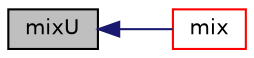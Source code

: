 digraph "mixU"
{
  bgcolor="transparent";
  edge [fontname="Helvetica",fontsize="10",labelfontname="Helvetica",labelfontsize="10"];
  node [fontname="Helvetica",fontsize="10",shape=record];
  rankdir="LR";
  Node451 [label="mixU",height=0.2,width=0.4,color="black", fillcolor="grey75", style="filled", fontcolor="black"];
  Node451 -> Node452 [dir="back",color="midnightblue",fontsize="10",style="solid",fontname="Helvetica"];
  Node452 [label="mix",height=0.2,width=0.4,color="red",URL="$a32109.html#ad6ae3b3ff7f405c5378f7943f5bf5506"];
}
